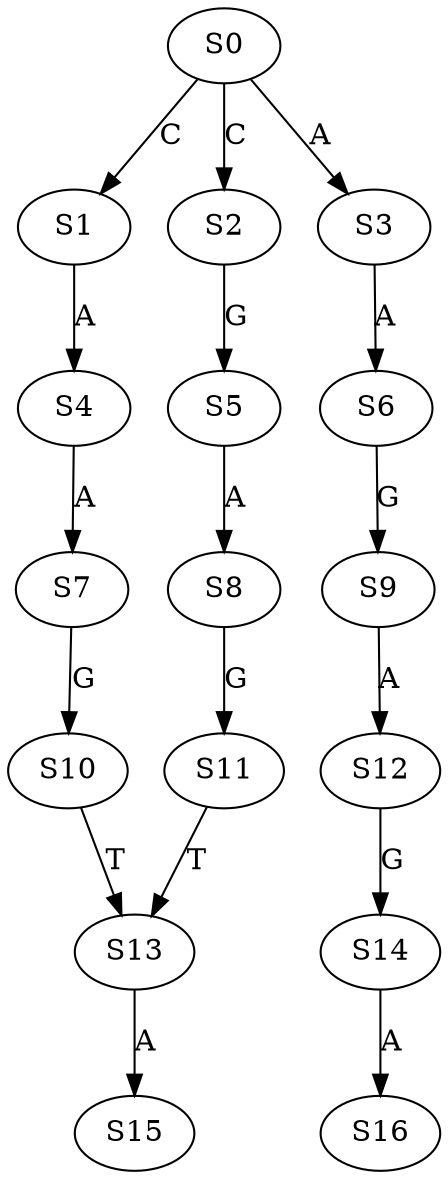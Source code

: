 strict digraph  {
	S0 -> S1 [ label = C ];
	S0 -> S2 [ label = C ];
	S0 -> S3 [ label = A ];
	S1 -> S4 [ label = A ];
	S2 -> S5 [ label = G ];
	S3 -> S6 [ label = A ];
	S4 -> S7 [ label = A ];
	S5 -> S8 [ label = A ];
	S6 -> S9 [ label = G ];
	S7 -> S10 [ label = G ];
	S8 -> S11 [ label = G ];
	S9 -> S12 [ label = A ];
	S10 -> S13 [ label = T ];
	S11 -> S13 [ label = T ];
	S12 -> S14 [ label = G ];
	S13 -> S15 [ label = A ];
	S14 -> S16 [ label = A ];
}
